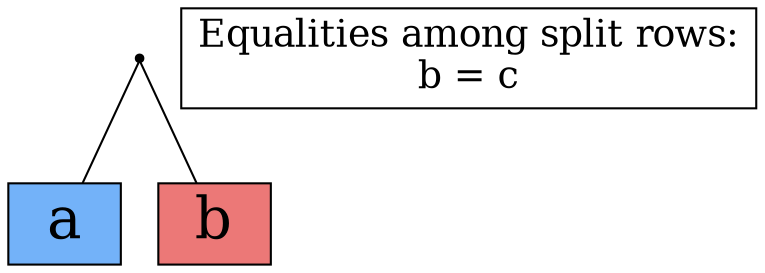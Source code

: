 digraph {
a[label="a",shape=box,style=filled,fontsize=28,fillcolor="#73B2F9"];
b[label="b",shape=box,style=filled,fontsize=28,fillcolor="#EC7877"];
legend[label="Equalities among split rows:
b = c
",shape=box,fontsize=18];
Int0[shape=point,style=filled,fillcolor=black,label=""];
Int0 -> a[arrowhead=none];
Int0 -> b[arrowhead=none];
}
